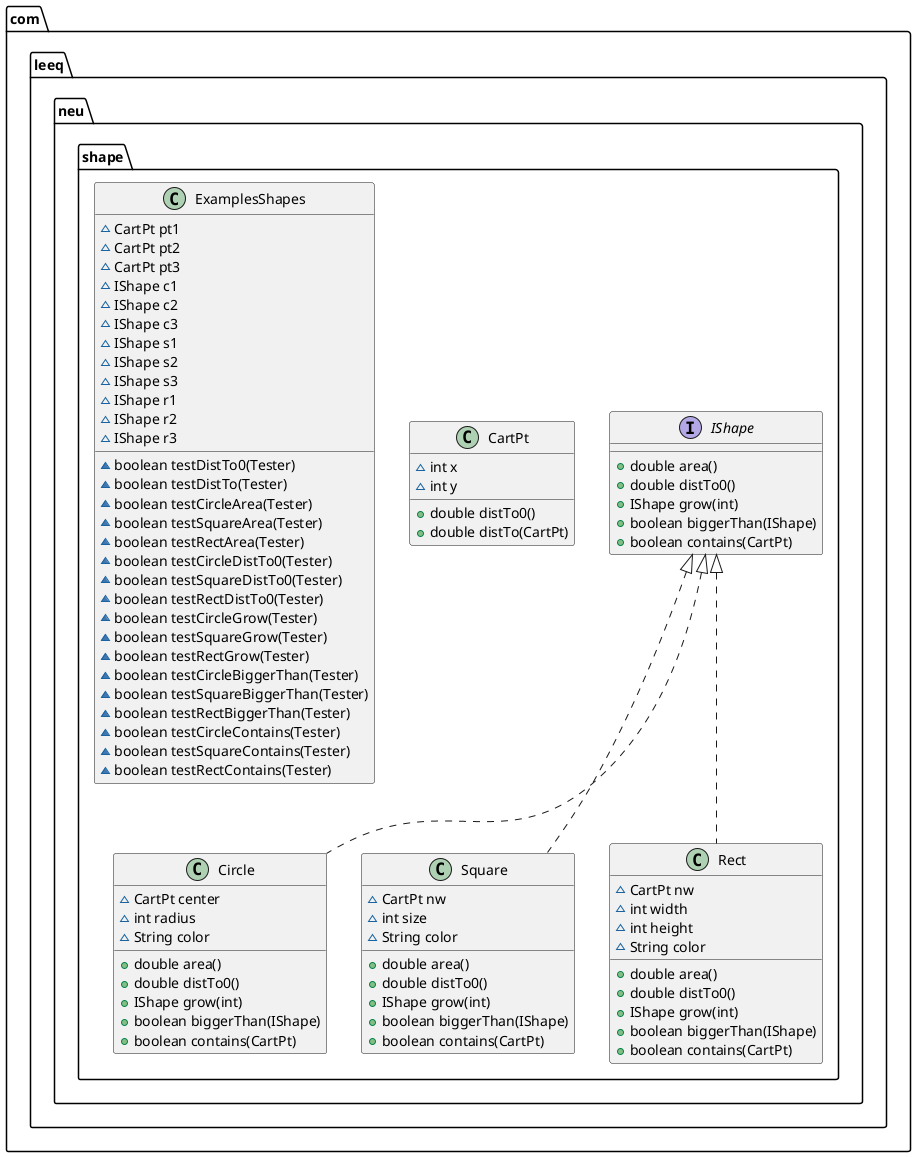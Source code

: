 @startuml
interface com.leeq.neu.shape.IShape {
+ double area()
+ double distTo0()
+ IShape grow(int)
+ boolean biggerThan(IShape)
+ boolean contains(CartPt)
}
class com.leeq.neu.shape.Circle {
~ CartPt center
~ int radius
~ String color
+ double area()
+ double distTo0()
+ IShape grow(int)
+ boolean biggerThan(IShape)
+ boolean contains(CartPt)
}
class com.leeq.neu.shape.Square {
~ CartPt nw
~ int size
~ String color
+ double area()
+ double distTo0()
+ IShape grow(int)
+ boolean biggerThan(IShape)
+ boolean contains(CartPt)
}
class com.leeq.neu.shape.Rect {
~ CartPt nw
~ int width
~ int height
~ String color
+ double area()
+ double distTo0()
+ IShape grow(int)
+ boolean biggerThan(IShape)
+ boolean contains(CartPt)
}
class com.leeq.neu.shape.CartPt {
~ int x
~ int y
+ double distTo0()
+ double distTo(CartPt)
}
class com.leeq.neu.shape.ExamplesShapes {
~ CartPt pt1
~ CartPt pt2
~ CartPt pt3
~ IShape c1
~ IShape c2
~ IShape c3
~ IShape s1
~ IShape s2
~ IShape s3
~ IShape r1
~ IShape r2
~ IShape r3
~ boolean testDistTo0(Tester)
~ boolean testDistTo(Tester)
~ boolean testCircleArea(Tester)
~ boolean testSquareArea(Tester)
~ boolean testRectArea(Tester)
~ boolean testCircleDistTo0(Tester)
~ boolean testSquareDistTo0(Tester)
~ boolean testRectDistTo0(Tester)
~ boolean testCircleGrow(Tester)
~ boolean testSquareGrow(Tester)
~ boolean testRectGrow(Tester)
~ boolean testCircleBiggerThan(Tester)
~ boolean testSquareBiggerThan(Tester)
~ boolean testRectBiggerThan(Tester)
~ boolean testCircleContains(Tester)
~ boolean testSquareContains(Tester)
~ boolean testRectContains(Tester)
}


com.leeq.neu.shape.IShape <|.. com.leeq.neu.shape.Circle
com.leeq.neu.shape.IShape <|.. com.leeq.neu.shape.Square
com.leeq.neu.shape.IShape <|.. com.leeq.neu.shape.Rect
@enduml